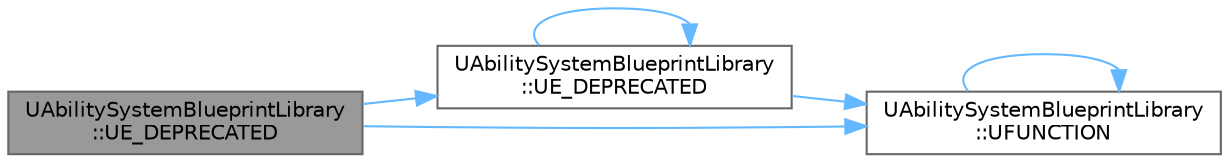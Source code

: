 digraph "UAbilitySystemBlueprintLibrary::UE_DEPRECATED"
{
 // INTERACTIVE_SVG=YES
 // LATEX_PDF_SIZE
  bgcolor="transparent";
  edge [fontname=Helvetica,fontsize=10,labelfontname=Helvetica,labelfontsize=10];
  node [fontname=Helvetica,fontsize=10,shape=box,height=0.2,width=0.4];
  rankdir="LR";
  Node1 [id="Node000001",label="UAbilitySystemBlueprintLibrary\l::UE_DEPRECATED",height=0.2,width=0.4,color="gray40", fillcolor="grey60", style="filled", fontcolor="black",tooltip="Adds LinkedGameplayEffectSpec to SpecHandles."];
  Node1 -> Node2 [id="edge1_Node000001_Node000002",color="steelblue1",style="solid",tooltip=" "];
  Node2 [id="Node000002",label="UAbilitySystemBlueprintLibrary\l::UE_DEPRECATED",height=0.2,width=0.4,color="grey40", fillcolor="white", style="filled",URL="$da/d9d/classUAbilitySystemBlueprintLibrary.html#a921dc6a242519c939076e4bb37f01d67",tooltip="Create a spec handle, filling out all fields."];
  Node2 -> Node2 [id="edge2_Node000002_Node000002",color="steelblue1",style="solid",tooltip=" "];
  Node2 -> Node3 [id="edge3_Node000002_Node000003",color="steelblue1",style="solid",tooltip=" "];
  Node3 [id="Node000003",label="UAbilitySystemBlueprintLibrary\l::UFUNCTION",height=0.2,width=0.4,color="grey40", fillcolor="white", style="filled",URL="$da/d9d/classUAbilitySystemBlueprintLibrary.html#a4f67b4fd930e1e89634784444dbd4373",tooltip="This function can be used to trigger an ability on the actor in question with useful payload data."];
  Node3 -> Node3 [id="edge4_Node000003_Node000003",color="steelblue1",style="solid",tooltip=" "];
  Node1 -> Node3 [id="edge5_Node000001_Node000003",color="steelblue1",style="solid",tooltip=" "];
}
